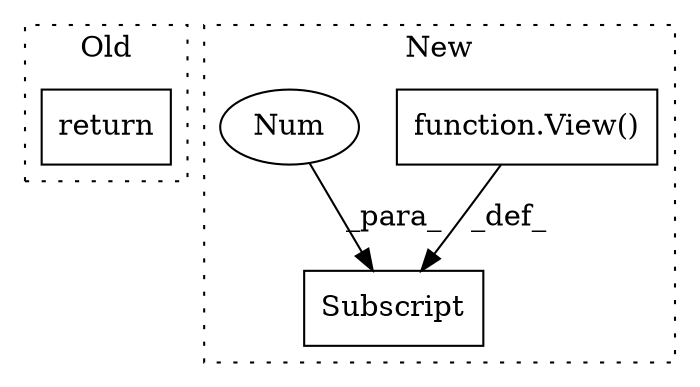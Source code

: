 digraph G {
subgraph cluster0 {
1 [label="return" a="93" s="4741" l="6" shape="box"];
label = "Old";
style="dotted";
}
subgraph cluster1 {
2 [label="function.View()" a="75" s="4996,5041" l="5,1" shape="box"];
3 [label="Subscript" a="63" s="4979,0" l="14,0" shape="box"];
4 [label="Num" a="76" s="4990" l="2" shape="ellipse"];
label = "New";
style="dotted";
}
2 -> 3 [label="_def_"];
4 -> 3 [label="_para_"];
}